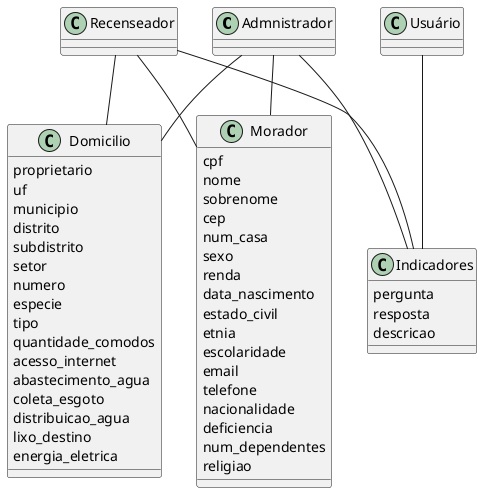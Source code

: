@startuml FastDelivery_DiagramaClasses

class Admnistrador {

}

class Recenseador {

}

class Usuário {

}

class Morador {
    cpf
    nome
    sobrenome
    cep
    num_casa
    sexo
    renda
    data_nascimento
    estado_civil
    etnia
    escolaridade
    email
    telefone
    nacionalidade
    deficiencia
    num_dependentes
    religiao
}

class Domicilio {
    proprietario
    uf
    municipio
    distrito
    subdistrito
    setor
    numero
    especie
    tipo
    quantidade_comodos
    acesso_internet
    abastecimento_agua
    coleta_esgoto
    distribuicao_agua
    lixo_destino
    energia_eletrica
}

class Indicadores {
    pergunta
    resposta
    descricao
}

' Relacionamentos
Admnistrador -- Morador
Admnistrador -- Indicadores
Admnistrador -- Domicilio
Recenseador -- Morador
Recenseador -- Indicadores
Recenseador -- Domicilio
Usuário -- Indicadores

@enduml